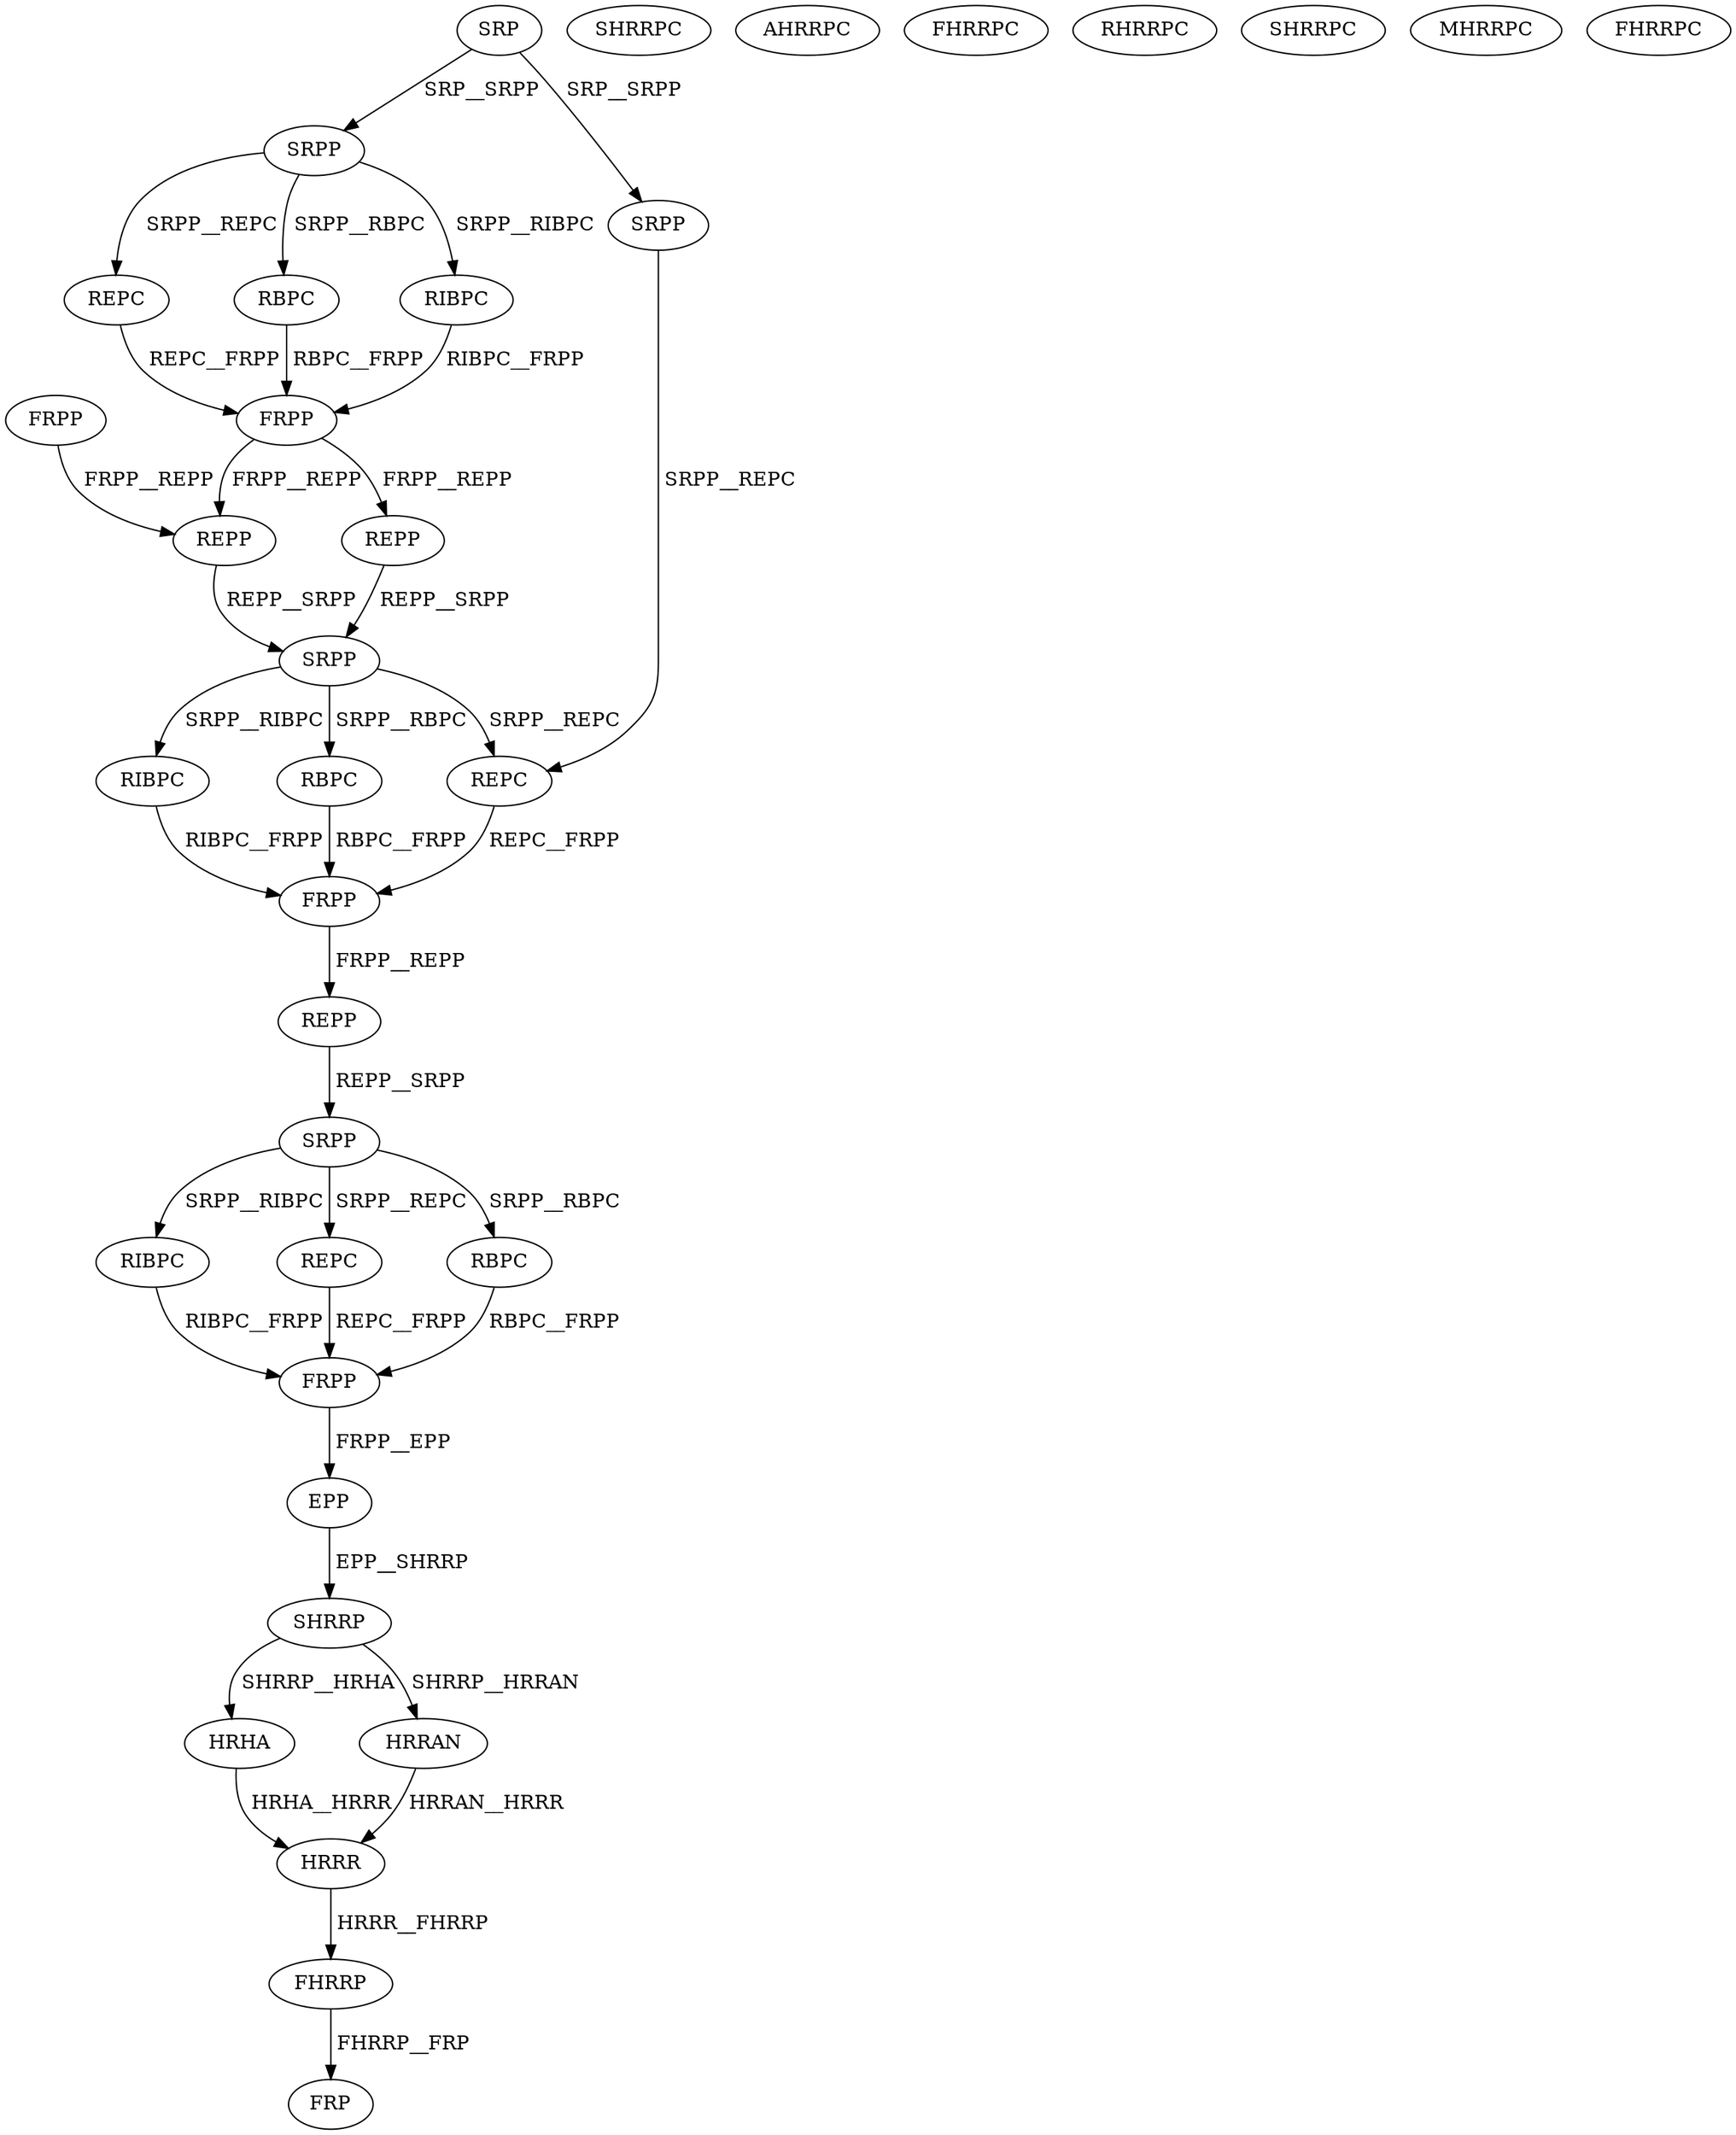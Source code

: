 digraph G { 
1 [label="SRP",color=black,fontcolor=black];
2 [label="SRPP",color=black,fontcolor=black];
3 [label="FRPP",color=black,fontcolor=black];
4 [label="RBPC",color=black,fontcolor=black];
5 [label="RIBPC",color=black,fontcolor=black];
6 [label="REPC",color=black,fontcolor=black];
7 [label="FRPP",color=black,fontcolor=black];
8 [label="SRPP",color=black,fontcolor=black];
9 [label="REPP",color=black,fontcolor=black];
10 [label="REPP",color=black,fontcolor=black];
11 [label="SRPP",color=black,fontcolor=black];
12 [label="REPC",color=black,fontcolor=black];
13 [label="RIBPC",color=black,fontcolor=black];
14 [label="RBPC",color=black,fontcolor=black];
15 [label="FRPP",color=black,fontcolor=black];
16 [label="REPP",color=black,fontcolor=black];
17 [label="SRPP",color=black,fontcolor=black];
18 [label="RIBPC",color=black,fontcolor=black];
19 [label="REPC",color=black,fontcolor=black];
20 [label="RBPC",color=black,fontcolor=black];
21 [label="FRPP",color=black,fontcolor=black];
22 [label="EPP",color=black,fontcolor=black];
23 [label="SHRRP",color=black,fontcolor=black];
24 [label="SHRRPC",color=black,fontcolor=black];
25 [label="AHRRPC",color=black,fontcolor=black];
26 [label="HRHA",color=black,fontcolor=black];
27 [label="HRRAN",color=black,fontcolor=black];
28 [label="FHRRPC",color=black,fontcolor=black];
29 [label="RHRRPC",color=black,fontcolor=black];
30 [label="SHRRPC",color=black,fontcolor=black];
31 [label="MHRRPC",color=black,fontcolor=black];
32 [label="FHRRPC",color=black,fontcolor=black];
33 [label="HRRR",color=black,fontcolor=black];
34 [label="FHRRP",color=black,fontcolor=black];
35 [label="FRP",color=black,fontcolor=black];
1->2[label=" SRP__SRPP",color=black,fontcolor=black];
1->8[label=" SRP__SRPP",color=black,fontcolor=black];
2->4[label=" SRPP__RBPC",color=black,fontcolor=black];
2->5[label=" SRPP__RIBPC",color=black,fontcolor=black];
2->6[label=" SRPP__REPC",color=black,fontcolor=black];
3->9[label=" FRPP__REPP",color=black,fontcolor=black];
4->7[label=" RBPC__FRPP",color=black,fontcolor=black];
5->7[label=" RIBPC__FRPP",color=black,fontcolor=black];
6->7[label=" REPC__FRPP",color=black,fontcolor=black];
7->9[label=" FRPP__REPP",color=black,fontcolor=black];
7->10[label=" FRPP__REPP",color=black,fontcolor=black];
8->12[label=" SRPP__REPC",color=black,fontcolor=black];
9->11[label=" REPP__SRPP",color=black,fontcolor=black];
10->11[label=" REPP__SRPP",color=black,fontcolor=black];
11->12[label=" SRPP__REPC",color=black,fontcolor=black];
11->13[label=" SRPP__RIBPC",color=black,fontcolor=black];
11->14[label=" SRPP__RBPC",color=black,fontcolor=black];
12->15[label=" REPC__FRPP",color=black,fontcolor=black];
13->15[label=" RIBPC__FRPP",color=black,fontcolor=black];
14->15[label=" RBPC__FRPP",color=black,fontcolor=black];
15->16[label=" FRPP__REPP",color=black,fontcolor=black];
16->17[label=" REPP__SRPP",color=black,fontcolor=black];
17->18[label=" SRPP__RIBPC",color=black,fontcolor=black];
17->19[label=" SRPP__REPC",color=black,fontcolor=black];
17->20[label=" SRPP__RBPC",color=black,fontcolor=black];
18->21[label=" RIBPC__FRPP",color=black,fontcolor=black];
19->21[label=" REPC__FRPP",color=black,fontcolor=black];
20->21[label=" RBPC__FRPP",color=black,fontcolor=black];
21->22[label=" FRPP__EPP",color=black,fontcolor=black];
22->23[label=" EPP__SHRRP",color=black,fontcolor=black];
23->26[label=" SHRRP__HRHA",color=black,fontcolor=black];
23->27[label=" SHRRP__HRRAN",color=black,fontcolor=black];
26->33[label=" HRHA__HRRR",color=black,fontcolor=black];
27->33[label=" HRRAN__HRRR",color=black,fontcolor=black];
33->34[label=" HRRR__FHRRP",color=black,fontcolor=black];
34->35[label=" FHRRP__FRP",color=black,fontcolor=black];
}
